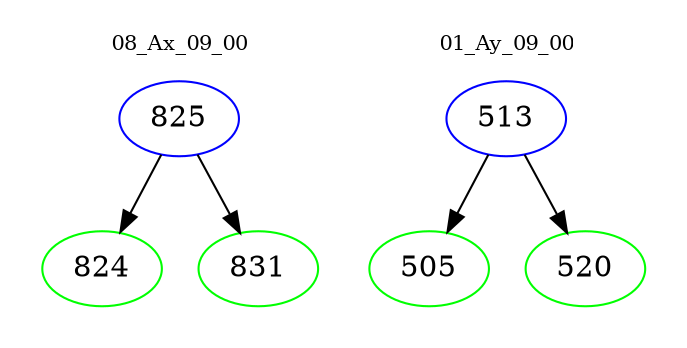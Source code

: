digraph{
subgraph cluster_0 {
color = white
label = "08_Ax_09_00";
fontsize=10;
T0_825 [label="825", color="blue"]
T0_825 -> T0_824 [color="black"]
T0_824 [label="824", color="green"]
T0_825 -> T0_831 [color="black"]
T0_831 [label="831", color="green"]
}
subgraph cluster_1 {
color = white
label = "01_Ay_09_00";
fontsize=10;
T1_513 [label="513", color="blue"]
T1_513 -> T1_505 [color="black"]
T1_505 [label="505", color="green"]
T1_513 -> T1_520 [color="black"]
T1_520 [label="520", color="green"]
}
}
